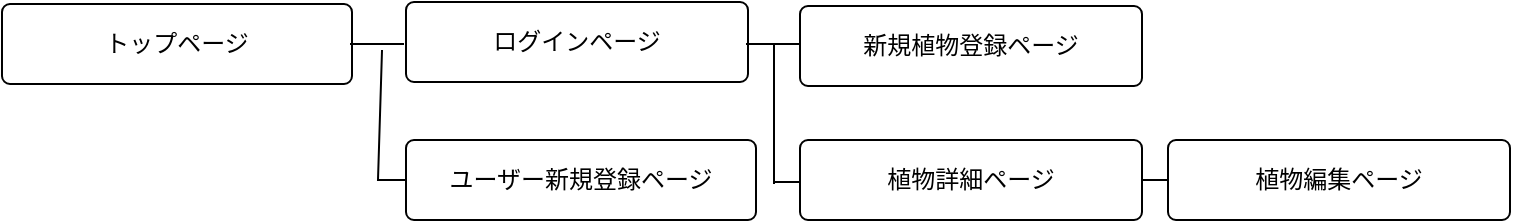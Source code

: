 <mxfile>
    <diagram id="gNYLh9aqeYkSMwa-pKG7" name="ページ1">
        <mxGraphModel dx="1439" dy="779" grid="1" gridSize="1" guides="1" tooltips="1" connect="1" arrows="1" fold="1" page="1" pageScale="1" pageWidth="827" pageHeight="1169" background="none" math="0" shadow="0">
            <root>
                <mxCell id="0"/>
                <mxCell id="1" parent="0"/>
                <mxCell id="255" value="ログインページ" style="rounded=1;arcSize=10;whiteSpace=wrap;html=1;align=center;" vertex="1" parent="1">
                    <mxGeometry x="235" y="110" width="171" height="40" as="geometry"/>
                </mxCell>
                <mxCell id="256" value="トップページ" style="rounded=1;arcSize=10;whiteSpace=wrap;html=1;align=center;" vertex="1" parent="1">
                    <mxGeometry x="33" y="111" width="175" height="40" as="geometry"/>
                </mxCell>
                <mxCell id="257" value="" style="line;strokeWidth=1;rotatable=0;dashed=0;labelPosition=right;align=left;verticalAlign=middle;spacingTop=0;spacingLeft=6;points=[];portConstraint=eastwest;" vertex="1" parent="1">
                    <mxGeometry x="207" y="126" width="27" height="10" as="geometry"/>
                </mxCell>
                <mxCell id="258" value="" style="endArrow=none;html=1;rounded=0;entryX=0;entryY=0.6;entryDx=0;entryDy=0;entryPerimeter=0;" edge="1" parent="1" target="275">
                    <mxGeometry relative="1" as="geometry">
                        <mxPoint x="419" y="131" as="sourcePoint"/>
                        <mxPoint x="417" y="203" as="targetPoint"/>
                    </mxGeometry>
                </mxCell>
                <mxCell id="259" value="ユーザー新規登録ページ" style="rounded=1;arcSize=10;whiteSpace=wrap;html=1;align=center;" vertex="1" parent="1">
                    <mxGeometry x="235" y="179" width="175" height="40" as="geometry"/>
                </mxCell>
                <mxCell id="261" value="" style="endArrow=none;html=1;rounded=0;exitX=0.593;exitY=0.8;exitDx=0;exitDy=0;entryX=0;entryY=0.5;entryDx=0;entryDy=0;exitPerimeter=0;" edge="1" parent="1" source="257" target="259">
                    <mxGeometry relative="1" as="geometry">
                        <mxPoint x="118" y="153" as="sourcePoint"/>
                        <mxPoint x="118" y="191" as="targetPoint"/>
                        <Array as="points">
                            <mxPoint x="221" y="199"/>
                        </Array>
                    </mxGeometry>
                </mxCell>
                <mxCell id="266" value="新規植物登録ページ" style="rounded=1;arcSize=10;whiteSpace=wrap;html=1;align=center;" vertex="1" parent="1">
                    <mxGeometry x="432" y="112" width="171" height="40" as="geometry"/>
                </mxCell>
                <mxCell id="267" value="" style="line;strokeWidth=1;rotatable=0;dashed=0;labelPosition=right;align=left;verticalAlign=middle;spacingTop=0;spacingLeft=6;points=[];portConstraint=eastwest;" vertex="1" parent="1">
                    <mxGeometry x="405" y="126" width="27" height="10" as="geometry"/>
                </mxCell>
                <mxCell id="275" value="" style="line;strokeWidth=1;rotatable=0;dashed=0;labelPosition=right;align=left;verticalAlign=middle;spacingTop=0;spacingLeft=6;points=[];portConstraint=eastwest;" vertex="1" parent="1">
                    <mxGeometry x="419" y="195" width="13" height="10" as="geometry"/>
                </mxCell>
                <mxCell id="284" value="" style="group" vertex="1" connectable="0" parent="1">
                    <mxGeometry x="432" y="179" width="355" height="40" as="geometry"/>
                </mxCell>
                <mxCell id="268" value="植物詳細ページ" style="rounded=1;arcSize=10;whiteSpace=wrap;html=1;align=center;" vertex="1" parent="284">
                    <mxGeometry width="171" height="40" as="geometry"/>
                </mxCell>
                <mxCell id="277" value="" style="line;strokeWidth=1;rotatable=0;dashed=0;labelPosition=right;align=left;verticalAlign=middle;spacingTop=0;spacingLeft=6;points=[];portConstraint=eastwest;" vertex="1" parent="284">
                    <mxGeometry x="171" y="15" width="13" height="10" as="geometry"/>
                </mxCell>
                <mxCell id="278" value="植物編集ページ" style="rounded=1;arcSize=10;whiteSpace=wrap;html=1;align=center;" vertex="1" parent="284">
                    <mxGeometry x="184" width="171" height="40" as="geometry"/>
                </mxCell>
            </root>
        </mxGraphModel>
    </diagram>
</mxfile>